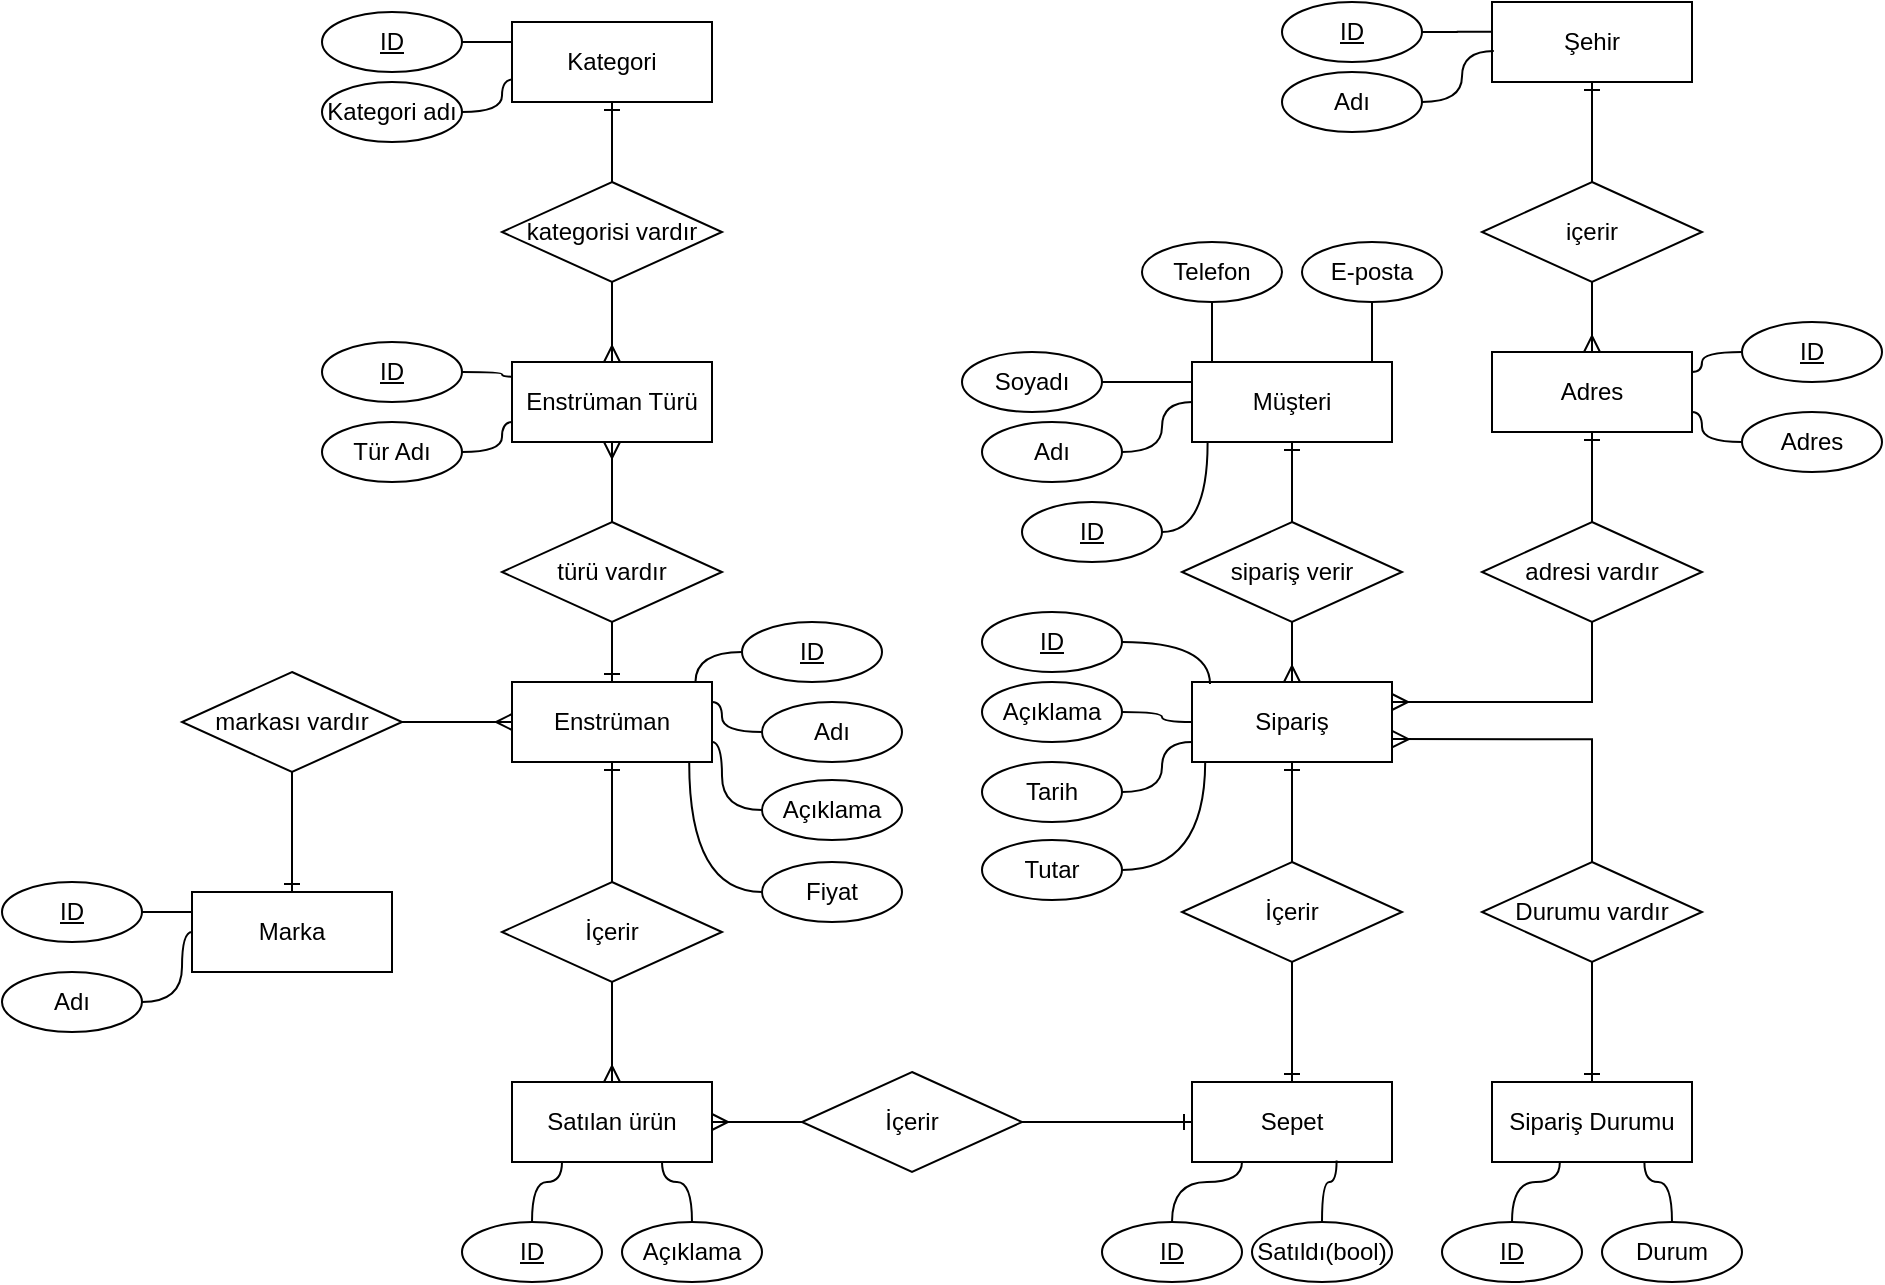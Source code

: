 <mxfile version="14.4.9" type="device"><diagram id="q9BKkdDAQX6q25uLYWKZ" name="Page-1"><mxGraphModel dx="1422" dy="791" grid="1" gridSize="10" guides="1" tooltips="1" connect="1" arrows="1" fold="1" page="1" pageScale="1" pageWidth="1169" pageHeight="827" math="0" shadow="0"><root><mxCell id="0"/><mxCell id="1" parent="0"/><mxCell id="0jVVm1i3aP1E8WRYiG28-2" value="Satılan ürün" style="whiteSpace=wrap;html=1;align=center;" parent="1" vertex="1"><mxGeometry x="515" y="550" width="100" height="40" as="geometry"/></mxCell><mxCell id="0jVVm1i3aP1E8WRYiG28-3" value="Enstrüman" style="whiteSpace=wrap;html=1;align=center;" parent="1" vertex="1"><mxGeometry x="515" y="350" width="100" height="40" as="geometry"/></mxCell><mxCell id="0jVVm1i3aP1E8WRYiG28-5" value="Kategori" style="whiteSpace=wrap;html=1;align=center;" parent="1" vertex="1"><mxGeometry x="515" y="20" width="100" height="40" as="geometry"/></mxCell><mxCell id="0jVVm1i3aP1E8WRYiG28-7" value="Enstrüman Türü" style="whiteSpace=wrap;html=1;align=center;" parent="1" vertex="1"><mxGeometry x="515" y="190" width="100" height="40" as="geometry"/></mxCell><mxCell id="0jVVm1i3aP1E8WRYiG28-9" value="Sipariş" style="whiteSpace=wrap;html=1;align=center;" parent="1" vertex="1"><mxGeometry x="855" y="350" width="100" height="40" as="geometry"/></mxCell><mxCell id="0jVVm1i3aP1E8WRYiG28-10" value="Müşteri" style="whiteSpace=wrap;html=1;align=center;" parent="1" vertex="1"><mxGeometry x="855" y="190" width="100" height="40" as="geometry"/></mxCell><mxCell id="0jVVm1i3aP1E8WRYiG28-12" value="Adres" style="whiteSpace=wrap;html=1;align=center;" parent="1" vertex="1"><mxGeometry x="1005" y="185" width="100" height="40" as="geometry"/></mxCell><mxCell id="0jVVm1i3aP1E8WRYiG28-13" value="Şehir" style="whiteSpace=wrap;html=1;align=center;" parent="1" vertex="1"><mxGeometry x="1005" y="10" width="100" height="40" as="geometry"/></mxCell><mxCell id="0jVVm1i3aP1E8WRYiG28-14" value="Marka" style="whiteSpace=wrap;html=1;align=center;" parent="1" vertex="1"><mxGeometry x="355" y="455" width="100" height="40" as="geometry"/></mxCell><mxCell id="Iw_A6BpKwXn8Jhqq0vRX-2" style="edgeStyle=orthogonalEdgeStyle;rounded=0;orthogonalLoop=1;jettySize=auto;html=1;endArrow=ERmany;endFill=0;" edge="1" parent="1" source="Iw_A6BpKwXn8Jhqq0vRX-1" target="0jVVm1i3aP1E8WRYiG28-2"><mxGeometry relative="1" as="geometry"/></mxCell><mxCell id="Iw_A6BpKwXn8Jhqq0vRX-3" style="edgeStyle=orthogonalEdgeStyle;rounded=0;orthogonalLoop=1;jettySize=auto;html=1;entryX=0.5;entryY=1;entryDx=0;entryDy=0;endArrow=ERone;endFill=0;" edge="1" parent="1" source="Iw_A6BpKwXn8Jhqq0vRX-1" target="0jVVm1i3aP1E8WRYiG28-3"><mxGeometry relative="1" as="geometry"/></mxCell><mxCell id="Iw_A6BpKwXn8Jhqq0vRX-1" value="İçerir" style="shape=rhombus;perimeter=rhombusPerimeter;whiteSpace=wrap;html=1;align=center;" vertex="1" parent="1"><mxGeometry x="510" y="450" width="110" height="50" as="geometry"/></mxCell><mxCell id="Iw_A6BpKwXn8Jhqq0vRX-6" style="edgeStyle=orthogonalEdgeStyle;rounded=0;orthogonalLoop=1;jettySize=auto;html=1;entryX=0.5;entryY=0;entryDx=0;entryDy=0;endArrow=ERone;endFill=0;" edge="1" parent="1" source="Iw_A6BpKwXn8Jhqq0vRX-4" target="0jVVm1i3aP1E8WRYiG28-3"><mxGeometry relative="1" as="geometry"/></mxCell><mxCell id="Iw_A6BpKwXn8Jhqq0vRX-7" style="edgeStyle=orthogonalEdgeStyle;rounded=0;orthogonalLoop=1;jettySize=auto;html=1;endArrow=ERmany;endFill=0;" edge="1" parent="1" source="Iw_A6BpKwXn8Jhqq0vRX-4" target="0jVVm1i3aP1E8WRYiG28-7"><mxGeometry relative="1" as="geometry"/></mxCell><mxCell id="Iw_A6BpKwXn8Jhqq0vRX-4" value="türü vardır" style="shape=rhombus;perimeter=rhombusPerimeter;whiteSpace=wrap;html=1;align=center;" vertex="1" parent="1"><mxGeometry x="510" y="270" width="110" height="50" as="geometry"/></mxCell><mxCell id="Iw_A6BpKwXn8Jhqq0vRX-9" style="edgeStyle=orthogonalEdgeStyle;rounded=0;orthogonalLoop=1;jettySize=auto;html=1;entryX=0.5;entryY=0;entryDx=0;entryDy=0;endArrow=ERmany;endFill=0;" edge="1" parent="1" source="Iw_A6BpKwXn8Jhqq0vRX-8" target="0jVVm1i3aP1E8WRYiG28-7"><mxGeometry relative="1" as="geometry"/></mxCell><mxCell id="Iw_A6BpKwXn8Jhqq0vRX-10" style="edgeStyle=orthogonalEdgeStyle;rounded=0;orthogonalLoop=1;jettySize=auto;html=1;entryX=0.5;entryY=1;entryDx=0;entryDy=0;endArrow=ERone;endFill=0;" edge="1" parent="1" source="Iw_A6BpKwXn8Jhqq0vRX-8" target="0jVVm1i3aP1E8WRYiG28-5"><mxGeometry relative="1" as="geometry"/></mxCell><mxCell id="Iw_A6BpKwXn8Jhqq0vRX-8" value="kategorisi vardır" style="shape=rhombus;perimeter=rhombusPerimeter;whiteSpace=wrap;html=1;align=center;" vertex="1" parent="1"><mxGeometry x="510" y="100" width="110" height="50" as="geometry"/></mxCell><mxCell id="Iw_A6BpKwXn8Jhqq0vRX-123" style="edgeStyle=orthogonalEdgeStyle;orthogonalLoop=1;jettySize=auto;html=1;endArrow=ERmany;endFill=0;rounded=0;entryX=1;entryY=0.25;entryDx=0;entryDy=0;exitX=0.5;exitY=1;exitDx=0;exitDy=0;" edge="1" parent="1" source="Iw_A6BpKwXn8Jhqq0vRX-11" target="0jVVm1i3aP1E8WRYiG28-9"><mxGeometry relative="1" as="geometry"><mxPoint x="1040" y="360.0" as="targetPoint"/></mxGeometry></mxCell><mxCell id="Iw_A6BpKwXn8Jhqq0vRX-124" style="edgeStyle=orthogonalEdgeStyle;rounded=0;orthogonalLoop=1;jettySize=auto;html=1;entryX=0.5;entryY=1;entryDx=0;entryDy=0;endArrow=ERone;endFill=0;" edge="1" parent="1" source="Iw_A6BpKwXn8Jhqq0vRX-11" target="0jVVm1i3aP1E8WRYiG28-12"><mxGeometry relative="1" as="geometry"/></mxCell><mxCell id="Iw_A6BpKwXn8Jhqq0vRX-11" value="adresi vardır" style="shape=rhombus;perimeter=rhombusPerimeter;whiteSpace=wrap;html=1;align=center;" vertex="1" parent="1"><mxGeometry x="1000" y="270" width="110" height="50" as="geometry"/></mxCell><mxCell id="Iw_A6BpKwXn8Jhqq0vRX-15" style="edgeStyle=orthogonalEdgeStyle;rounded=0;orthogonalLoop=1;jettySize=auto;html=1;entryX=0.5;entryY=0;entryDx=0;entryDy=0;endArrow=ERmany;endFill=0;" edge="1" parent="1" source="Iw_A6BpKwXn8Jhqq0vRX-14" target="0jVVm1i3aP1E8WRYiG28-12"><mxGeometry relative="1" as="geometry"/></mxCell><mxCell id="Iw_A6BpKwXn8Jhqq0vRX-16" style="edgeStyle=orthogonalEdgeStyle;rounded=0;orthogonalLoop=1;jettySize=auto;html=1;entryX=0.5;entryY=1;entryDx=0;entryDy=0;endArrow=ERone;endFill=0;" edge="1" parent="1" source="Iw_A6BpKwXn8Jhqq0vRX-14" target="0jVVm1i3aP1E8WRYiG28-13"><mxGeometry relative="1" as="geometry"/></mxCell><mxCell id="Iw_A6BpKwXn8Jhqq0vRX-14" value="içerir" style="shape=rhombus;perimeter=rhombusPerimeter;whiteSpace=wrap;html=1;align=center;" vertex="1" parent="1"><mxGeometry x="1000" y="100" width="110" height="50" as="geometry"/></mxCell><mxCell id="Iw_A6BpKwXn8Jhqq0vRX-19" style="edgeStyle=orthogonalEdgeStyle;rounded=0;orthogonalLoop=1;jettySize=auto;html=1;entryX=0;entryY=0.5;entryDx=0;entryDy=0;endArrow=ERmany;endFill=0;" edge="1" parent="1" source="Iw_A6BpKwXn8Jhqq0vRX-17" target="0jVVm1i3aP1E8WRYiG28-3"><mxGeometry relative="1" as="geometry"/></mxCell><mxCell id="Iw_A6BpKwXn8Jhqq0vRX-20" style="edgeStyle=orthogonalEdgeStyle;rounded=0;orthogonalLoop=1;jettySize=auto;html=1;entryX=0.5;entryY=0;entryDx=0;entryDy=0;endArrow=ERone;endFill=0;" edge="1" parent="1" source="Iw_A6BpKwXn8Jhqq0vRX-17" target="0jVVm1i3aP1E8WRYiG28-14"><mxGeometry relative="1" as="geometry"/></mxCell><mxCell id="Iw_A6BpKwXn8Jhqq0vRX-17" value="markası vardır" style="shape=rhombus;perimeter=rhombusPerimeter;whiteSpace=wrap;html=1;align=center;" vertex="1" parent="1"><mxGeometry x="350" y="345" width="110" height="50" as="geometry"/></mxCell><mxCell id="Iw_A6BpKwXn8Jhqq0vRX-22" style="edgeStyle=orthogonalEdgeStyle;rounded=0;orthogonalLoop=1;jettySize=auto;html=1;entryX=0.5;entryY=1;entryDx=0;entryDy=0;endArrow=ERone;endFill=0;" edge="1" parent="1" source="Iw_A6BpKwXn8Jhqq0vRX-21" target="0jVVm1i3aP1E8WRYiG28-10"><mxGeometry relative="1" as="geometry"/></mxCell><mxCell id="Iw_A6BpKwXn8Jhqq0vRX-23" style="edgeStyle=orthogonalEdgeStyle;rounded=0;orthogonalLoop=1;jettySize=auto;html=1;entryX=0.5;entryY=0;entryDx=0;entryDy=0;endArrow=ERmany;endFill=0;" edge="1" parent="1" source="Iw_A6BpKwXn8Jhqq0vRX-21" target="0jVVm1i3aP1E8WRYiG28-9"><mxGeometry relative="1" as="geometry"/></mxCell><mxCell id="Iw_A6BpKwXn8Jhqq0vRX-21" value="sipariş verir" style="shape=rhombus;perimeter=rhombusPerimeter;whiteSpace=wrap;html=1;align=center;" vertex="1" parent="1"><mxGeometry x="850" y="270" width="110" height="50" as="geometry"/></mxCell><mxCell id="Iw_A6BpKwXn8Jhqq0vRX-45" style="edgeStyle=orthogonalEdgeStyle;rounded=0;orthogonalLoop=1;jettySize=auto;html=1;entryX=1;entryY=0.5;entryDx=0;entryDy=0;endArrow=ERmany;endFill=0;exitX=0;exitY=0.5;exitDx=0;exitDy=0;" edge="1" parent="1" source="Iw_A6BpKwXn8Jhqq0vRX-47" target="0jVVm1i3aP1E8WRYiG28-2"><mxGeometry relative="1" as="geometry"><mxPoint x="780" y="570" as="sourcePoint"/></mxGeometry></mxCell><mxCell id="Iw_A6BpKwXn8Jhqq0vRX-48" style="edgeStyle=orthogonalEdgeStyle;rounded=0;orthogonalLoop=1;jettySize=auto;html=1;endArrow=ERone;endFill=0;entryX=0;entryY=0.5;entryDx=0;entryDy=0;" edge="1" parent="1" source="Iw_A6BpKwXn8Jhqq0vRX-47" target="Iw_A6BpKwXn8Jhqq0vRX-107"><mxGeometry relative="1" as="geometry"><mxPoint x="845" y="570" as="targetPoint"/></mxGeometry></mxCell><mxCell id="Iw_A6BpKwXn8Jhqq0vRX-47" value="İçerir" style="shape=rhombus;perimeter=rhombusPerimeter;whiteSpace=wrap;html=1;align=center;" vertex="1" parent="1"><mxGeometry x="660" y="545" width="110" height="50" as="geometry"/></mxCell><mxCell id="Iw_A6BpKwXn8Jhqq0vRX-64" style="edgeStyle=orthogonalEdgeStyle;orthogonalLoop=1;jettySize=auto;html=1;entryX=0;entryY=0.25;entryDx=0;entryDy=0;endArrow=none;endFill=0;curved=1;" edge="1" parent="1" source="Iw_A6BpKwXn8Jhqq0vRX-51" target="0jVVm1i3aP1E8WRYiG28-5"><mxGeometry relative="1" as="geometry"/></mxCell><mxCell id="Iw_A6BpKwXn8Jhqq0vRX-51" value="ID" style="ellipse;whiteSpace=wrap;html=1;align=center;fontStyle=4;" vertex="1" parent="1"><mxGeometry x="420" y="15" width="70" height="30" as="geometry"/></mxCell><mxCell id="Iw_A6BpKwXn8Jhqq0vRX-160" style="edgeStyle=orthogonalEdgeStyle;curved=1;orthogonalLoop=1;jettySize=auto;html=1;endArrow=none;endFill=0;strokeColor=#000000;entryX=0.078;entryY=1.014;entryDx=0;entryDy=0;entryPerimeter=0;" edge="1" parent="1" source="Iw_A6BpKwXn8Jhqq0vRX-54" target="0jVVm1i3aP1E8WRYiG28-10"><mxGeometry relative="1" as="geometry"><mxPoint x="870" y="240" as="targetPoint"/></mxGeometry></mxCell><mxCell id="Iw_A6BpKwXn8Jhqq0vRX-54" value="ID" style="ellipse;whiteSpace=wrap;html=1;align=center;fontStyle=4;" vertex="1" parent="1"><mxGeometry x="770" y="260" width="70" height="30" as="geometry"/></mxCell><mxCell id="Iw_A6BpKwXn8Jhqq0vRX-66" style="edgeStyle=orthogonalEdgeStyle;curved=1;orthogonalLoop=1;jettySize=auto;html=1;endArrow=none;endFill=0;entryX=-0.005;entryY=0.183;entryDx=0;entryDy=0;entryPerimeter=0;" edge="1" parent="1" source="Iw_A6BpKwXn8Jhqq0vRX-55" target="0jVVm1i3aP1E8WRYiG28-7"><mxGeometry relative="1" as="geometry"><mxPoint x="516" y="197" as="targetPoint"/></mxGeometry></mxCell><mxCell id="Iw_A6BpKwXn8Jhqq0vRX-55" value="ID" style="ellipse;whiteSpace=wrap;html=1;align=center;fontStyle=4;" vertex="1" parent="1"><mxGeometry x="420" y="180" width="70" height="30" as="geometry"/></mxCell><mxCell id="Iw_A6BpKwXn8Jhqq0vRX-172" style="edgeStyle=orthogonalEdgeStyle;curved=1;orthogonalLoop=1;jettySize=auto;html=1;entryX=1;entryY=0.25;entryDx=0;entryDy=0;endArrow=none;endFill=0;strokeColor=#000000;" edge="1" parent="1" source="Iw_A6BpKwXn8Jhqq0vRX-56" target="0jVVm1i3aP1E8WRYiG28-12"><mxGeometry relative="1" as="geometry"/></mxCell><mxCell id="Iw_A6BpKwXn8Jhqq0vRX-56" value="ID" style="ellipse;whiteSpace=wrap;html=1;align=center;fontStyle=4;" vertex="1" parent="1"><mxGeometry x="1130" y="170" width="70" height="30" as="geometry"/></mxCell><mxCell id="Iw_A6BpKwXn8Jhqq0vRX-113" style="edgeStyle=orthogonalEdgeStyle;curved=1;orthogonalLoop=1;jettySize=auto;html=1;entryX=0.25;entryY=1;entryDx=0;entryDy=0;endArrow=none;endFill=0;" edge="1" parent="1" source="Iw_A6BpKwXn8Jhqq0vRX-58" target="Iw_A6BpKwXn8Jhqq0vRX-107"><mxGeometry relative="1" as="geometry"/></mxCell><mxCell id="Iw_A6BpKwXn8Jhqq0vRX-58" value="ID" style="ellipse;whiteSpace=wrap;html=1;align=center;fontStyle=4;" vertex="1" parent="1"><mxGeometry x="810" y="620" width="70" height="30" as="geometry"/></mxCell><mxCell id="Iw_A6BpKwXn8Jhqq0vRX-88" style="edgeStyle=orthogonalEdgeStyle;curved=1;orthogonalLoop=1;jettySize=auto;html=1;entryX=0.917;entryY=0.004;entryDx=0;entryDy=0;entryPerimeter=0;endArrow=none;endFill=0;" edge="1" parent="1" source="Iw_A6BpKwXn8Jhqq0vRX-59" target="0jVVm1i3aP1E8WRYiG28-3"><mxGeometry relative="1" as="geometry"><Array as="points"><mxPoint x="607" y="335"/></Array></mxGeometry></mxCell><mxCell id="Iw_A6BpKwXn8Jhqq0vRX-59" value="ID" style="ellipse;whiteSpace=wrap;html=1;align=center;fontStyle=4;" vertex="1" parent="1"><mxGeometry x="630" y="320" width="70" height="30" as="geometry"/></mxCell><mxCell id="Iw_A6BpKwXn8Jhqq0vRX-72" style="edgeStyle=orthogonalEdgeStyle;curved=1;orthogonalLoop=1;jettySize=auto;html=1;entryX=0;entryY=0.25;entryDx=0;entryDy=0;endArrow=none;endFill=0;" edge="1" parent="1" source="Iw_A6BpKwXn8Jhqq0vRX-60" target="0jVVm1i3aP1E8WRYiG28-14"><mxGeometry relative="1" as="geometry"/></mxCell><mxCell id="Iw_A6BpKwXn8Jhqq0vRX-60" value="ID" style="ellipse;whiteSpace=wrap;html=1;align=center;fontStyle=4;" vertex="1" parent="1"><mxGeometry x="260" y="450" width="70" height="30" as="geometry"/></mxCell><mxCell id="Iw_A6BpKwXn8Jhqq0vRX-105" style="edgeStyle=orthogonalEdgeStyle;curved=1;orthogonalLoop=1;jettySize=auto;html=1;entryX=0.25;entryY=1;entryDx=0;entryDy=0;endArrow=none;endFill=0;" edge="1" parent="1" source="Iw_A6BpKwXn8Jhqq0vRX-61" target="0jVVm1i3aP1E8WRYiG28-2"><mxGeometry relative="1" as="geometry"/></mxCell><mxCell id="Iw_A6BpKwXn8Jhqq0vRX-61" value="ID" style="ellipse;whiteSpace=wrap;html=1;align=center;fontStyle=4;" vertex="1" parent="1"><mxGeometry x="490" y="620" width="70" height="30" as="geometry"/></mxCell><mxCell id="Iw_A6BpKwXn8Jhqq0vRX-65" style="edgeStyle=orthogonalEdgeStyle;curved=1;orthogonalLoop=1;jettySize=auto;html=1;entryX=0.005;entryY=0.718;entryDx=0;entryDy=0;entryPerimeter=0;endArrow=none;endFill=0;" edge="1" parent="1" source="Iw_A6BpKwXn8Jhqq0vRX-63" target="0jVVm1i3aP1E8WRYiG28-5"><mxGeometry relative="1" as="geometry"/></mxCell><mxCell id="Iw_A6BpKwXn8Jhqq0vRX-63" value="Kategori adı" style="ellipse;whiteSpace=wrap;html=1;align=center;" vertex="1" parent="1"><mxGeometry x="420" y="50" width="70" height="30" as="geometry"/></mxCell><mxCell id="Iw_A6BpKwXn8Jhqq0vRX-68" style="edgeStyle=orthogonalEdgeStyle;curved=1;orthogonalLoop=1;jettySize=auto;html=1;entryX=0;entryY=0.75;entryDx=0;entryDy=0;endArrow=none;endFill=0;" edge="1" parent="1" source="Iw_A6BpKwXn8Jhqq0vRX-67" target="0jVVm1i3aP1E8WRYiG28-7"><mxGeometry relative="1" as="geometry"/></mxCell><mxCell id="Iw_A6BpKwXn8Jhqq0vRX-67" value="Tür Adı" style="ellipse;whiteSpace=wrap;html=1;align=center;" vertex="1" parent="1"><mxGeometry x="420" y="220" width="70" height="30" as="geometry"/></mxCell><mxCell id="Iw_A6BpKwXn8Jhqq0vRX-73" style="edgeStyle=orthogonalEdgeStyle;curved=1;orthogonalLoop=1;jettySize=auto;html=1;endArrow=none;endFill=0;" edge="1" parent="1" source="Iw_A6BpKwXn8Jhqq0vRX-70" target="0jVVm1i3aP1E8WRYiG28-14"><mxGeometry relative="1" as="geometry"/></mxCell><mxCell id="Iw_A6BpKwXn8Jhqq0vRX-70" value="Adı" style="ellipse;whiteSpace=wrap;html=1;align=center;" vertex="1" parent="1"><mxGeometry x="260" y="495" width="70" height="30" as="geometry"/></mxCell><mxCell id="Iw_A6BpKwXn8Jhqq0vRX-95" style="edgeStyle=orthogonalEdgeStyle;curved=1;orthogonalLoop=1;jettySize=auto;html=1;endArrow=none;endFill=0;entryX=1;entryY=0.25;entryDx=0;entryDy=0;" edge="1" parent="1" source="Iw_A6BpKwXn8Jhqq0vRX-92" target="0jVVm1i3aP1E8WRYiG28-3"><mxGeometry relative="1" as="geometry"><mxPoint x="620" y="360" as="targetPoint"/></mxGeometry></mxCell><mxCell id="Iw_A6BpKwXn8Jhqq0vRX-92" value="Adı" style="ellipse;whiteSpace=wrap;html=1;align=center;" vertex="1" parent="1"><mxGeometry x="640" y="360" width="70" height="30" as="geometry"/></mxCell><mxCell id="Iw_A6BpKwXn8Jhqq0vRX-96" style="edgeStyle=orthogonalEdgeStyle;curved=1;orthogonalLoop=1;jettySize=auto;html=1;entryX=1;entryY=0.75;entryDx=0;entryDy=0;endArrow=none;endFill=0;" edge="1" parent="1" source="Iw_A6BpKwXn8Jhqq0vRX-93" target="0jVVm1i3aP1E8WRYiG28-3"><mxGeometry relative="1" as="geometry"/></mxCell><mxCell id="Iw_A6BpKwXn8Jhqq0vRX-93" value="Açıklama" style="ellipse;whiteSpace=wrap;html=1;align=center;" vertex="1" parent="1"><mxGeometry x="640" y="399" width="70" height="30" as="geometry"/></mxCell><mxCell id="Iw_A6BpKwXn8Jhqq0vRX-106" style="edgeStyle=orthogonalEdgeStyle;curved=1;orthogonalLoop=1;jettySize=auto;html=1;entryX=0.75;entryY=1;entryDx=0;entryDy=0;endArrow=none;endFill=0;" edge="1" parent="1" source="Iw_A6BpKwXn8Jhqq0vRX-97" target="0jVVm1i3aP1E8WRYiG28-2"><mxGeometry relative="1" as="geometry"/></mxCell><mxCell id="Iw_A6BpKwXn8Jhqq0vRX-97" value="Açıklama" style="ellipse;whiteSpace=wrap;html=1;align=center;" vertex="1" parent="1"><mxGeometry x="570" y="620" width="70" height="30" as="geometry"/></mxCell><mxCell id="Iw_A6BpKwXn8Jhqq0vRX-104" style="edgeStyle=orthogonalEdgeStyle;curved=1;orthogonalLoop=1;jettySize=auto;html=1;entryX=0.886;entryY=1.007;entryDx=0;entryDy=0;entryPerimeter=0;endArrow=none;endFill=0;" edge="1" parent="1" source="Iw_A6BpKwXn8Jhqq0vRX-103" target="0jVVm1i3aP1E8WRYiG28-3"><mxGeometry relative="1" as="geometry"/></mxCell><mxCell id="Iw_A6BpKwXn8Jhqq0vRX-103" value="Fiyat" style="ellipse;whiteSpace=wrap;html=1;align=center;" vertex="1" parent="1"><mxGeometry x="640" y="440" width="70" height="30" as="geometry"/></mxCell><mxCell id="Iw_A6BpKwXn8Jhqq0vRX-107" value="Sepet" style="whiteSpace=wrap;html=1;align=center;" vertex="1" parent="1"><mxGeometry x="855" y="550" width="100" height="40" as="geometry"/></mxCell><mxCell id="Iw_A6BpKwXn8Jhqq0vRX-110" style="edgeStyle=orthogonalEdgeStyle;curved=1;orthogonalLoop=1;jettySize=auto;html=1;entryX=0.5;entryY=1;entryDx=0;entryDy=0;endArrow=ERone;endFill=0;" edge="1" parent="1" source="Iw_A6BpKwXn8Jhqq0vRX-108" target="0jVVm1i3aP1E8WRYiG28-9"><mxGeometry relative="1" as="geometry"/></mxCell><mxCell id="Iw_A6BpKwXn8Jhqq0vRX-112" style="edgeStyle=orthogonalEdgeStyle;curved=1;orthogonalLoop=1;jettySize=auto;html=1;entryX=0.5;entryY=0;entryDx=0;entryDy=0;endArrow=ERone;endFill=0;" edge="1" parent="1" source="Iw_A6BpKwXn8Jhqq0vRX-108" target="Iw_A6BpKwXn8Jhqq0vRX-107"><mxGeometry relative="1" as="geometry"/></mxCell><mxCell id="Iw_A6BpKwXn8Jhqq0vRX-108" value="İçerir" style="shape=rhombus;perimeter=rhombusPerimeter;whiteSpace=wrap;html=1;align=center;" vertex="1" parent="1"><mxGeometry x="850" y="440" width="110" height="50" as="geometry"/></mxCell><mxCell id="Iw_A6BpKwXn8Jhqq0vRX-116" style="edgeStyle=orthogonalEdgeStyle;curved=1;orthogonalLoop=1;jettySize=auto;html=1;entryX=0.723;entryY=0.98;entryDx=0;entryDy=0;entryPerimeter=0;endArrow=none;endFill=0;" edge="1" parent="1" source="Iw_A6BpKwXn8Jhqq0vRX-115" target="Iw_A6BpKwXn8Jhqq0vRX-107"><mxGeometry relative="1" as="geometry"/></mxCell><mxCell id="Iw_A6BpKwXn8Jhqq0vRX-115" value="Satıldı(bool)" style="ellipse;whiteSpace=wrap;html=1;align=center;" vertex="1" parent="1"><mxGeometry x="885" y="620" width="70" height="30" as="geometry"/></mxCell><mxCell id="Iw_A6BpKwXn8Jhqq0vRX-132" style="edgeStyle=orthogonalEdgeStyle;curved=1;orthogonalLoop=1;jettySize=auto;html=1;entryX=0.09;entryY=0.025;entryDx=0;entryDy=0;entryPerimeter=0;endArrow=none;endFill=0;" edge="1" parent="1" source="Iw_A6BpKwXn8Jhqq0vRX-117" target="0jVVm1i3aP1E8WRYiG28-9"><mxGeometry relative="1" as="geometry"/></mxCell><mxCell id="Iw_A6BpKwXn8Jhqq0vRX-117" value="ID" style="ellipse;whiteSpace=wrap;html=1;align=center;fontStyle=4;" vertex="1" parent="1"><mxGeometry x="750" y="315" width="70" height="30" as="geometry"/></mxCell><mxCell id="Iw_A6BpKwXn8Jhqq0vRX-136" style="edgeStyle=orthogonalEdgeStyle;curved=1;orthogonalLoop=1;jettySize=auto;html=1;entryX=0.066;entryY=0.993;entryDx=0;entryDy=0;entryPerimeter=0;endArrow=none;endFill=0;" edge="1" parent="1" source="Iw_A6BpKwXn8Jhqq0vRX-119" target="0jVVm1i3aP1E8WRYiG28-9"><mxGeometry relative="1" as="geometry"/></mxCell><mxCell id="Iw_A6BpKwXn8Jhqq0vRX-119" value="Tutar" style="ellipse;whiteSpace=wrap;html=1;align=center;" vertex="1" parent="1"><mxGeometry x="750" y="429" width="70" height="30" as="geometry"/></mxCell><mxCell id="Iw_A6BpKwXn8Jhqq0vRX-135" style="edgeStyle=orthogonalEdgeStyle;curved=1;orthogonalLoop=1;jettySize=auto;html=1;entryX=0;entryY=0.75;entryDx=0;entryDy=0;endArrow=none;endFill=0;" edge="1" parent="1" source="Iw_A6BpKwXn8Jhqq0vRX-127" target="0jVVm1i3aP1E8WRYiG28-9"><mxGeometry relative="1" as="geometry"/></mxCell><mxCell id="Iw_A6BpKwXn8Jhqq0vRX-127" value="Tarih" style="ellipse;whiteSpace=wrap;html=1;align=center;" vertex="1" parent="1"><mxGeometry x="750" y="390" width="70" height="30" as="geometry"/></mxCell><mxCell id="Iw_A6BpKwXn8Jhqq0vRX-133" style="edgeStyle=orthogonalEdgeStyle;curved=1;orthogonalLoop=1;jettySize=auto;html=1;entryX=0;entryY=0.5;entryDx=0;entryDy=0;endArrow=none;endFill=0;" edge="1" parent="1" source="Iw_A6BpKwXn8Jhqq0vRX-130" target="0jVVm1i3aP1E8WRYiG28-9"><mxGeometry relative="1" as="geometry"/></mxCell><mxCell id="Iw_A6BpKwXn8Jhqq0vRX-130" value="Açıklama" style="ellipse;whiteSpace=wrap;html=1;align=center;" vertex="1" parent="1"><mxGeometry x="750" y="350" width="70" height="30" as="geometry"/></mxCell><mxCell id="Iw_A6BpKwXn8Jhqq0vRX-139" value="Sipariş Durumu" style="whiteSpace=wrap;html=1;align=center;" vertex="1" parent="1"><mxGeometry x="1005" y="550" width="100" height="40" as="geometry"/></mxCell><mxCell id="Iw_A6BpKwXn8Jhqq0vRX-144" style="edgeStyle=orthogonalEdgeStyle;curved=1;orthogonalLoop=1;jettySize=auto;html=1;entryX=0.339;entryY=1.01;entryDx=0;entryDy=0;endArrow=none;endFill=0;entryPerimeter=0;" edge="1" parent="1" source="Iw_A6BpKwXn8Jhqq0vRX-140" target="Iw_A6BpKwXn8Jhqq0vRX-139"><mxGeometry relative="1" as="geometry"/></mxCell><mxCell id="Iw_A6BpKwXn8Jhqq0vRX-140" value="ID" style="ellipse;whiteSpace=wrap;html=1;align=center;fontStyle=4;" vertex="1" parent="1"><mxGeometry x="980" y="620" width="70" height="30" as="geometry"/></mxCell><mxCell id="Iw_A6BpKwXn8Jhqq0vRX-145" style="edgeStyle=orthogonalEdgeStyle;curved=1;orthogonalLoop=1;jettySize=auto;html=1;endArrow=none;endFill=0;entryX=0.762;entryY=1.002;entryDx=0;entryDy=0;entryPerimeter=0;" edge="1" parent="1" source="Iw_A6BpKwXn8Jhqq0vRX-141" target="Iw_A6BpKwXn8Jhqq0vRX-139"><mxGeometry relative="1" as="geometry"/></mxCell><mxCell id="Iw_A6BpKwXn8Jhqq0vRX-141" value="Durum" style="ellipse;whiteSpace=wrap;html=1;align=center;" vertex="1" parent="1"><mxGeometry x="1060" y="620" width="70" height="30" as="geometry"/></mxCell><mxCell id="Iw_A6BpKwXn8Jhqq0vRX-148" style="edgeStyle=orthogonalEdgeStyle;curved=1;orthogonalLoop=1;jettySize=auto;html=1;entryX=0.5;entryY=0;entryDx=0;entryDy=0;endArrow=ERone;endFill=0;" edge="1" parent="1" source="Iw_A6BpKwXn8Jhqq0vRX-146" target="Iw_A6BpKwXn8Jhqq0vRX-139"><mxGeometry relative="1" as="geometry"/></mxCell><mxCell id="Iw_A6BpKwXn8Jhqq0vRX-149" style="edgeStyle=orthogonalEdgeStyle;orthogonalLoop=1;jettySize=auto;html=1;entryX=1.003;entryY=0.714;entryDx=0;entryDy=0;endArrow=ERmany;endFill=0;rounded=0;entryPerimeter=0;exitX=0.5;exitY=0;exitDx=0;exitDy=0;" edge="1" parent="1" source="Iw_A6BpKwXn8Jhqq0vRX-146" target="0jVVm1i3aP1E8WRYiG28-9"><mxGeometry relative="1" as="geometry"/></mxCell><mxCell id="Iw_A6BpKwXn8Jhqq0vRX-146" value="Durumu vardır" style="shape=rhombus;perimeter=rhombusPerimeter;whiteSpace=wrap;html=1;align=center;" vertex="1" parent="1"><mxGeometry x="1000" y="440" width="110" height="50" as="geometry"/></mxCell><mxCell id="Iw_A6BpKwXn8Jhqq0vRX-152" style="edgeStyle=orthogonalEdgeStyle;orthogonalLoop=1;jettySize=auto;html=1;entryX=0;entryY=0.372;entryDx=0;entryDy=0;entryPerimeter=0;endArrow=none;endFill=0;curved=1;" edge="1" parent="1" source="Iw_A6BpKwXn8Jhqq0vRX-150" target="0jVVm1i3aP1E8WRYiG28-13"><mxGeometry relative="1" as="geometry"/></mxCell><mxCell id="Iw_A6BpKwXn8Jhqq0vRX-150" value="ID" style="ellipse;whiteSpace=wrap;html=1;align=center;fontStyle=4;" vertex="1" parent="1"><mxGeometry x="900" y="10" width="70" height="30" as="geometry"/></mxCell><mxCell id="Iw_A6BpKwXn8Jhqq0vRX-153" style="edgeStyle=orthogonalEdgeStyle;curved=1;orthogonalLoop=1;jettySize=auto;html=1;entryX=0.009;entryY=0.613;entryDx=0;entryDy=0;entryPerimeter=0;endArrow=none;endFill=0;strokeColor=#000000;" edge="1" parent="1" source="Iw_A6BpKwXn8Jhqq0vRX-151" target="0jVVm1i3aP1E8WRYiG28-13"><mxGeometry relative="1" as="geometry"/></mxCell><mxCell id="Iw_A6BpKwXn8Jhqq0vRX-151" value="Adı" style="ellipse;whiteSpace=wrap;html=1;align=center;" vertex="1" parent="1"><mxGeometry x="900" y="45" width="70" height="30" as="geometry"/></mxCell><mxCell id="Iw_A6BpKwXn8Jhqq0vRX-161" style="edgeStyle=orthogonalEdgeStyle;curved=1;orthogonalLoop=1;jettySize=auto;html=1;entryX=0;entryY=0.5;entryDx=0;entryDy=0;endArrow=none;endFill=0;strokeColor=#000000;exitX=1;exitY=0.5;exitDx=0;exitDy=0;" edge="1" parent="1" source="Iw_A6BpKwXn8Jhqq0vRX-155" target="0jVVm1i3aP1E8WRYiG28-10"><mxGeometry relative="1" as="geometry"><Array as="points"><mxPoint x="840" y="235"/><mxPoint x="840" y="210"/></Array></mxGeometry></mxCell><mxCell id="Iw_A6BpKwXn8Jhqq0vRX-155" value="Adı" style="ellipse;whiteSpace=wrap;html=1;align=center;" vertex="1" parent="1"><mxGeometry x="750" y="220" width="70" height="30" as="geometry"/></mxCell><mxCell id="Iw_A6BpKwXn8Jhqq0vRX-163" style="edgeStyle=orthogonalEdgeStyle;curved=1;orthogonalLoop=1;jettySize=auto;html=1;entryX=0;entryY=0.25;entryDx=0;entryDy=0;endArrow=none;endFill=0;strokeColor=#000000;" edge="1" parent="1" source="Iw_A6BpKwXn8Jhqq0vRX-156" target="0jVVm1i3aP1E8WRYiG28-10"><mxGeometry relative="1" as="geometry"/></mxCell><mxCell id="Iw_A6BpKwXn8Jhqq0vRX-156" value="Soyadı" style="ellipse;whiteSpace=wrap;html=1;align=center;" vertex="1" parent="1"><mxGeometry x="740" y="185" width="70" height="30" as="geometry"/></mxCell><mxCell id="Iw_A6BpKwXn8Jhqq0vRX-169" style="edgeStyle=orthogonalEdgeStyle;curved=1;orthogonalLoop=1;jettySize=auto;html=1;entryX=0.1;entryY=0;entryDx=0;entryDy=0;entryPerimeter=0;endArrow=none;endFill=0;strokeColor=#000000;" edge="1" parent="1" source="Iw_A6BpKwXn8Jhqq0vRX-158" target="0jVVm1i3aP1E8WRYiG28-10"><mxGeometry relative="1" as="geometry"/></mxCell><mxCell id="Iw_A6BpKwXn8Jhqq0vRX-158" value="Telefon" style="ellipse;whiteSpace=wrap;html=1;align=center;" vertex="1" parent="1"><mxGeometry x="830" y="130" width="70" height="30" as="geometry"/></mxCell><mxCell id="Iw_A6BpKwXn8Jhqq0vRX-167" style="edgeStyle=orthogonalEdgeStyle;curved=1;orthogonalLoop=1;jettySize=auto;html=1;entryX=0.9;entryY=0;entryDx=0;entryDy=0;entryPerimeter=0;endArrow=none;endFill=0;strokeColor=#000000;" edge="1" parent="1" source="Iw_A6BpKwXn8Jhqq0vRX-159" target="0jVVm1i3aP1E8WRYiG28-10"><mxGeometry relative="1" as="geometry"/></mxCell><mxCell id="Iw_A6BpKwXn8Jhqq0vRX-159" value="E-posta" style="ellipse;whiteSpace=wrap;html=1;align=center;" vertex="1" parent="1"><mxGeometry x="910" y="130" width="70" height="30" as="geometry"/></mxCell><mxCell id="Iw_A6BpKwXn8Jhqq0vRX-173" style="edgeStyle=orthogonalEdgeStyle;curved=1;orthogonalLoop=1;jettySize=auto;html=1;entryX=1;entryY=0.75;entryDx=0;entryDy=0;endArrow=none;endFill=0;strokeColor=#000000;" edge="1" parent="1" source="Iw_A6BpKwXn8Jhqq0vRX-171" target="0jVVm1i3aP1E8WRYiG28-12"><mxGeometry relative="1" as="geometry"/></mxCell><mxCell id="Iw_A6BpKwXn8Jhqq0vRX-171" value="Adres" style="ellipse;whiteSpace=wrap;html=1;align=center;" vertex="1" parent="1"><mxGeometry x="1130" y="215" width="70" height="30" as="geometry"/></mxCell></root></mxGraphModel></diagram></mxfile>